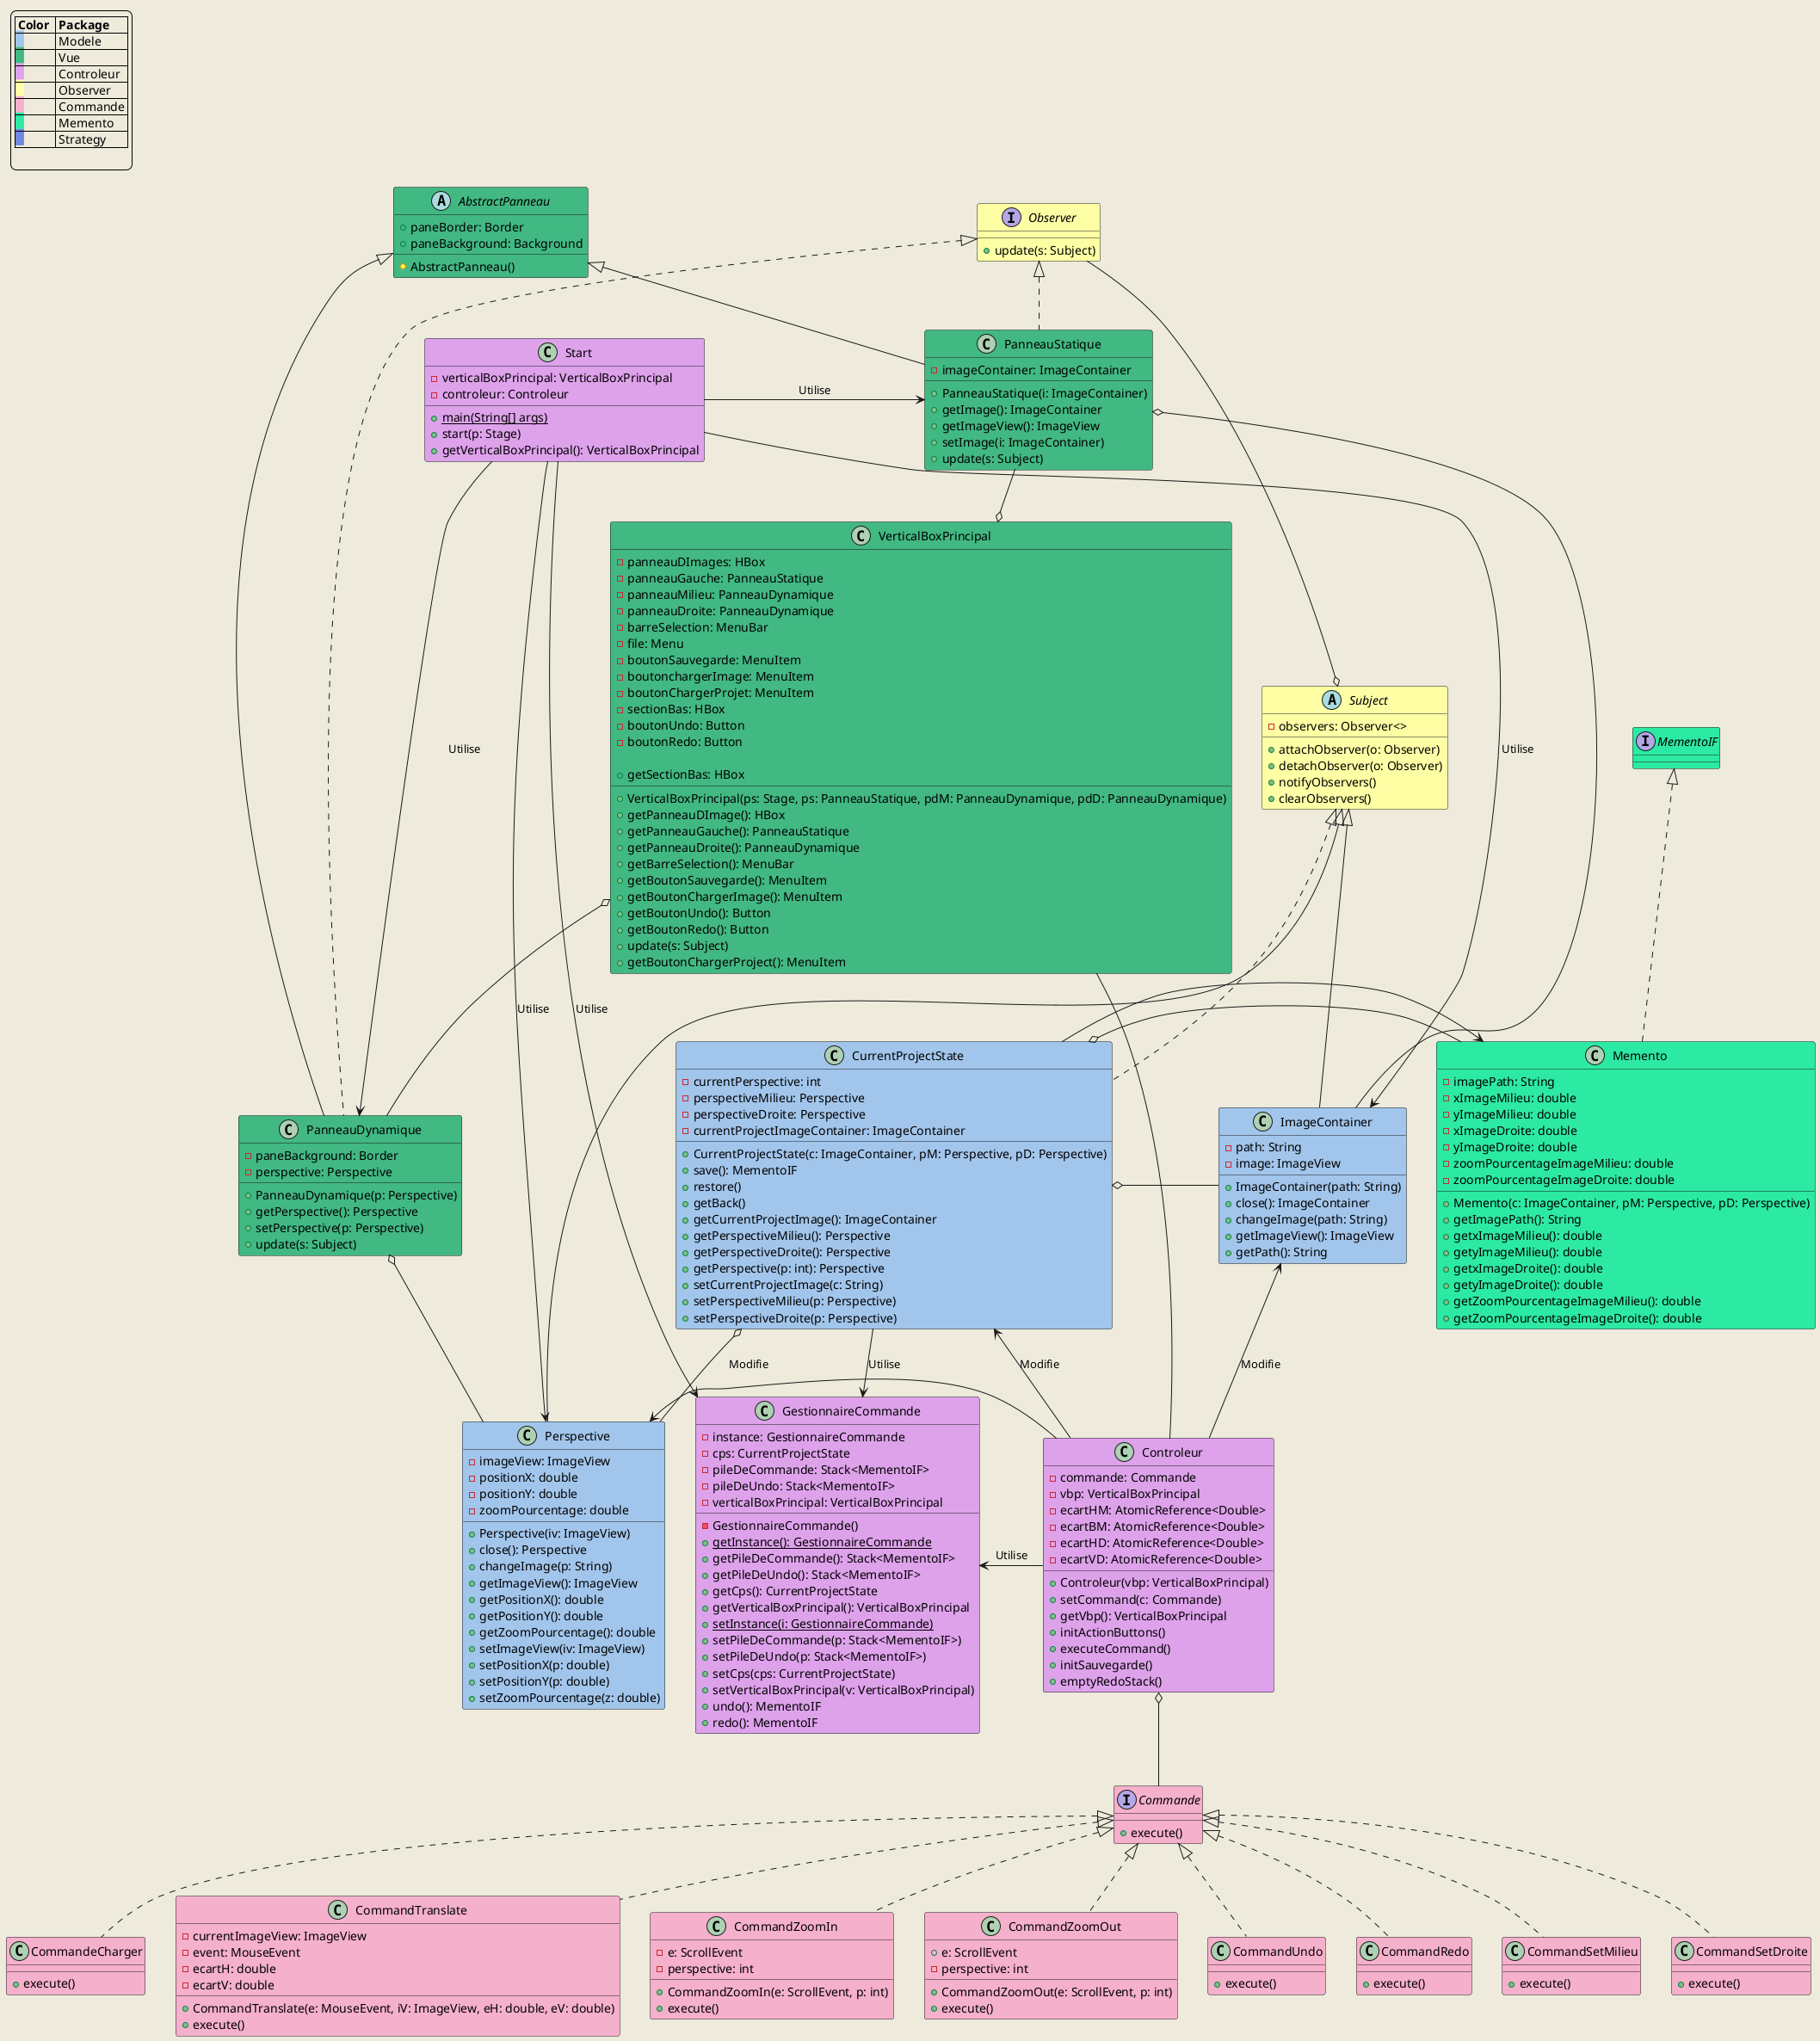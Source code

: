 @startuml


skinparam backgroundColor #EEEBDC

legend top left
 |= Color  |= Package |
 |<back:#a2c5eb>   </back>| Modele |
 |<back:#42b883>   </back>| Vue |
 |<back:#dea2eb>   </back>| Controleur |
 |<back:#FEFFA5>   </back>| Observer |
 |<back:#F5B0CB>   </back>| Commande |
 |<back:#2CEAA3>   </back>| Memento |
 |<back:#7287DF>   </back>| Strategy |

 endlegend




    '----------OBSERVER--------------'
    interface Observer #FEFFA5{
        +update(s: Subject)
    }

    abstract class Subject #FEFFA5{
        -observers: Observer<>

        +attachObserver(o: Observer)
        +detachObserver(o: Observer)
        +notifyObservers()
        +clearObservers()
    }
    '-----------OBSERVER--------------'



    '-----------COMMAND--------------'
    interface Commande #F5B0CB {
        +execute()
    }

    class CommandeCharger #F5B0CB implements Commande {
        +execute()
    }

    class CommandTranslate #F5B0CB implements Commande{
        -currentImageView: ImageView
        -event: MouseEvent
        -ecartH: double
        -ecartV: double

        +CommandTranslate(e: MouseEvent, iV: ImageView, eH: double, eV: double)
        +execute()
    }

    class CommandZoomIn #F5B0CB implements Commande{
        -e: ScrollEvent
        -perspective: int

        +CommandZoomIn(e: ScrollEvent, p: int)
        +execute()
    }

    class CommandZoomOut #F5B0CB implements Commande{
        +e: ScrollEvent
        -perspective: int

        +CommandZoomOut(e: ScrollEvent, p: int)
        +execute()
    }

    class CommandUndo #F5B0CB implements Commande{
        +execute()
    }

    class CommandRedo #F5B0CB implements Commande{
        +execute()
    }

    class CommandSetMilieu #F5B0CB implements Commande{
        +execute()
    }

    class CommandSetDroite #F5B0CB implements Commande{
        +execute()
    }
    '-----------COMMAND--------------'


    '-----------SINGLETON--------------'
    class GestionnaireCommande #dea2eb{
        -instance: GestionnaireCommande
        -cps: CurrentProjectState
        -pileDeCommande: Stack<MementoIF>
        -pileDeUndo: Stack<MementoIF>
        -verticalBoxPrincipal: VerticalBoxPrincipal

        -GestionnaireCommande()
        +{static} getInstance(): GestionnaireCommande
        +getPileDeCommande(): Stack<MementoIF>
        +getPileDeUndo(): Stack<MementoIF>
        +getCps(): CurrentProjectState
        +getVerticalBoxPrincipal(): VerticalBoxPrincipal
        +{static} setInstance(i: GestionnaireCommande)
        +setPileDeCommande(p: Stack<MementoIF>)
        +setPileDeUndo(p: Stack<MementoIF>)
        +setCps(cps: CurrentProjectState)
        +setVerticalBoxPrincipal(v: VerticalBoxPrincipal)
        +undo(): MementoIF
        +redo(): MementoIF
    }
    '-----------SINGLETON--------------'

    '-----------MEMENTO--------------'

    'Originator = CurrentProjectState'
    'Caretaker = GestionnaireDeCommande'

    interface MementoIF #2CEAA3{
    }

    class Memento #2CEAA3 implements MementoIF {
        -imagePath: String
        -xImageMilieu: double
        -yImageMilieu: double
        -xImageDroite: double
        -yImageDroite: double
        -zoomPourcentageImageMilieu: double
        -zoomPourcentageImageDroite: double

        +Memento(c: ImageContainer, pM: Perspective, pD: Perspective)
        +getImagePath(): String
        +getxImageMilieu(): double
        +getyImageMilieu(): double
        +getxImageDroite(): double
        +getyImageDroite(): double
        +getZoomPourcentageImageMilieu(): double
        +getZoomPourcentageImageDroite(): double
    }
    '-----------MEMENTO--------------'

    '----------MODELE-----------------'
    class CurrentProjectState #a2c5eb implements Subject {

        -currentPerspective: int
        -perspectiveMilieu: Perspective
        -perspectiveDroite: Perspective
        -currentProjectImageContainer: ImageContainer

        +CurrentProjectState(c: ImageContainer, pM: Perspective, pD: Perspective)
        +save(): MementoIF
        +restore()
        +getBack()
        +getCurrentProjectImage(): ImageContainer
        +getPerspectiveMilieu(): Perspective
        +getPerspectiveDroite(): Perspective
        +getPerspective(p: int): Perspective
        +setCurrentProjectImage(c: String)
        +setPerspectiveMilieu(p: Perspective)
        +setPerspectiveDroite(p: Perspective)
    }

    class ImageContainer #a2c5eb extends Subject {
        -path: String
        -image: ImageView

        +ImageContainer(path: String)
        +close(): ImageContainer
        +changeImage(path: String)
        +getImageView(): ImageView
        +getPath(): String
    }

    class Perspective #a2c5eb extends Subject{
        -imageView: ImageView
        -positionX: double
        -positionY: double
        -zoomPourcentage: double

        +Perspective(iv: ImageView)
        +close(): Perspective
        +changeImage(p: String)
        +getImageView(): ImageView
        +getPositionX(): double
        +getPositionY(): double
        +getZoomPourcentage(): double
        +setImageView(iv: ImageView)
        +setPositionX(p: double)
        +setPositionY(p: double)
        +setZoomPourcentage(z: double)
    }
    '----------MODELE-----------------'

    '---------CONTROLEUR--------------'
    class Controleur #dea2eb{
        -commande: Commande
        -vbp: VerticalBoxPrincipal
        -ecartHM: AtomicReference<Double>
        -ecartBM: AtomicReference<Double>
        -ecartHD: AtomicReference<Double>
        -ecartVD: AtomicReference<Double>

        +Controleur(vbp: VerticalBoxPrincipal)
        +setCommand(c: Commande)
        +getVbp(): VerticalBoxPrincipal
        +initActionButtons()
        +executeCommand()
        +initSauvegarde()
        +emptyRedoStack()
    }

    class Start #dea2eb {
        -verticalBoxPrincipal: VerticalBoxPrincipal
        -controleur: Controleur

        +{static} main(String[] args)
        +start(p: Stage)
        +getVerticalBoxPrincipal(): VerticalBoxPrincipal
    }
    '---------CONTROLEUR--------------'

    '-------------VUE--------------'
    abstract class AbstractPanneau #42b883 {
        +paneBorder: Border
        +paneBackground: Background

        #AbstractPanneau()
    }

    class VerticalBoxPrincipal #42b883 {
        -panneauDImages: HBox
        -panneauGauche: PanneauStatique
        -panneauMilieu: PanneauDynamique
        -panneauDroite: PanneauDynamique
        -barreSelection: MenuBar
        -file: Menu
        -boutonSauvegarde: MenuItem
        -boutonchargerImage: MenuItem
        -boutonChargerProjet: MenuItem
        -sectionBas: HBox
        -boutonUndo: Button
        -boutonRedo: Button

        +VerticalBoxPrincipal(ps: Stage, ps: PanneauStatique, pdM: PanneauDynamique, pdD: PanneauDynamique)
        +getPanneauDImage(): HBox
        +getPanneauGauche(): PanneauStatique
        +getPanneauDroite(): PanneauDynamique
        +getBarreSelection(): MenuBar
        +getBoutonSauvegarde(): MenuItem
        +getBoutonChargerImage(): MenuItem
        +getSectionBas: HBox
        +getBoutonUndo(): Button
        +getBoutonRedo(): Button
        +update(s: Subject)
        +getBoutonChargerProject(): MenuItem
    }

    class PanneauStatique #42b883 extends AbstractPanneau implements Observer{
        -imageContainer: ImageContainer

        +PanneauStatique(i: ImageContainer)
        +getImage(): ImageContainer
        +getImageView(): ImageView
        +setImage(i: ImageContainer)
        +update(s: Subject)
    }

    class PanneauDynamique #42b883 extends AbstractPanneau implements Observer{
        -paneBackground: Border
        -perspective: Perspective

        +PanneauDynamique(p: Perspective)
        +getPerspective(): Perspective
        +setPerspective(p: Perspective)
        +update(s: Subject)
    }
    '-------------VUE--------------'

   Observer -o Subject
   Controleur -l-> GestionnaireCommande : Utilise
   CurrentProjectState <- Controleur : Modifie
   Perspective <- Controleur : Modifie
   ImageContainer <- Controleur : Modifie
   Controleur o-- Commande
   Start -> ImageContainer : Utilise
   Start -> Perspective: Utilise
   Start -> PanneauStatique: Utilise
   Start -> PanneauDynamique: Utilise
   Start -> GestionnaireCommande : Utilise

   VerticalBoxPrincipal o-- PanneauDynamique
   VerticalBoxPrincipal o-up- PanneauStatique

   CurrentProjectState o- Memento
   CurrentProjectState o- Perspective
   CurrentProjectState o- ImageContainer

   VerticalBoxPrincipal -- Controleur

   CurrentProjectState --> Memento

   PanneauDynamique o-- Perspective

   PanneauStatique o- ImageContainer

   CurrentProjectState --> GestionnaireCommande : Utilise








@enduml

Command = Invoker
Perspective = Panel

Chaque panneau va chercher du modele
les informations de sa perspective respective

L'image implémente Subject car durant lexecution
lutilisateur doit pouvoir changer l'image quand qu'il veut

Perspective implémente Subject pour actualiser le tout lors
des Commandes